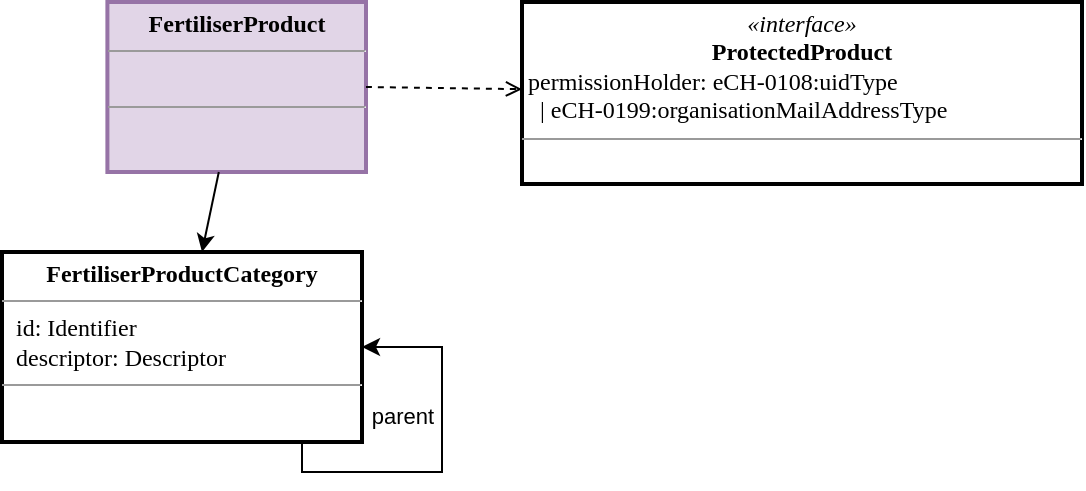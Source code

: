 <mxfile version="23.0.2" type="device">
  <diagram name="Page-1" id="dgtxuerMMSXF1kjH5jog">
    <mxGraphModel dx="1687" dy="979" grid="1" gridSize="10" guides="1" tooltips="1" connect="1" arrows="1" fold="1" page="1" pageScale="1" pageWidth="850" pageHeight="1100" math="0" shadow="0">
      <root>
        <mxCell id="0" />
        <mxCell id="1" parent="0" />
        <mxCell id="daYEHY68pMqqiSnO8TaO-17" value="&lt;p style=&quot;margin:0px;margin-top:4px;text-align:center;&quot;&gt;&lt;b&gt;FertiliserProduct&lt;/b&gt;&lt;/p&gt;&lt;hr size=&quot;1&quot;&gt;&lt;p style=&quot;margin:0px;margin-left:4px;&quot;&gt;&amp;nbsp;&lt;br&gt;&lt;/p&gt;&lt;hr size=&quot;1&quot;&gt;&lt;p style=&quot;margin:0px;margin-left:4px;&quot;&gt;&lt;br&gt;&lt;/p&gt;" style="verticalAlign=top;align=left;overflow=fill;fontSize=12;fontFamily=Verdana;html=1;sketch=0;strokeWidth=2;fillColor=#e1d5e7;strokeColor=#9673a6;" vertex="1" parent="1">
          <mxGeometry x="-517.3" y="190" width="129.3" height="85" as="geometry" />
        </mxCell>
        <mxCell id="daYEHY68pMqqiSnO8TaO-19" value="&lt;p style=&quot;margin:0px;margin-top:4px;text-align:center;&quot;&gt;&lt;i&gt;«interface»&lt;/i&gt;&lt;br&gt;&lt;b&gt;ProtectedProduct&lt;/b&gt;&lt;/p&gt;&amp;nbsp;permissionHolder: eCH-0108:uidType&lt;br&gt;&amp;nbsp; &amp;nbsp;| eCH-0199:organisationMailAddressType&lt;hr size=&quot;1&quot;&gt;&lt;p style=&quot;margin:0px;margin-left:4px;&quot;&gt;&amp;nbsp;&lt;br&gt;&lt;/p&gt;&lt;hr size=&quot;1&quot;&gt;&lt;p style=&quot;margin:0px;margin-left:4px;&quot;&gt;&lt;br&gt;&lt;/p&gt;" style="verticalAlign=top;align=left;overflow=fill;fontSize=12;fontFamily=Verdana;html=1;sketch=0;strokeWidth=2;" vertex="1" parent="1">
          <mxGeometry x="-310" y="190" width="280" height="91" as="geometry" />
        </mxCell>
        <mxCell id="daYEHY68pMqqiSnO8TaO-20" value="" style="endArrow=open;html=1;sketch=0;fontFamily=Verdana;curved=1;endFill=0;dashed=1;exitX=1;exitY=0.5;exitDx=0;exitDy=0;" edge="1" parent="1" source="daYEHY68pMqqiSnO8TaO-17" target="daYEHY68pMqqiSnO8TaO-19">
          <mxGeometry width="50" height="50" relative="1" as="geometry">
            <mxPoint x="-242.18" y="356.334" as="sourcePoint" />
            <mxPoint x="-109.3" y="346" as="targetPoint" />
          </mxGeometry>
        </mxCell>
        <mxCell id="daYEHY68pMqqiSnO8TaO-22" value="" style="endArrow=classic;html=1;sketch=0;fontFamily=Verdana;curved=1;" edge="1" parent="1" source="daYEHY68pMqqiSnO8TaO-17" target="daYEHY68pMqqiSnO8TaO-26">
          <mxGeometry width="50" height="50" relative="1" as="geometry">
            <mxPoint x="-612.981" y="453.785" as="sourcePoint" />
            <mxPoint x="-449.053" y="345.31" as="targetPoint" />
          </mxGeometry>
        </mxCell>
        <mxCell id="daYEHY68pMqqiSnO8TaO-23" value="" style="group" vertex="1" connectable="0" parent="1">
          <mxGeometry x="-570" y="315" width="230" height="110" as="geometry" />
        </mxCell>
        <mxCell id="daYEHY68pMqqiSnO8TaO-24" style="edgeStyle=orthogonalEdgeStyle;rounded=0;orthogonalLoop=1;jettySize=auto;html=1;entryX=1;entryY=0.5;entryDx=0;entryDy=0;" edge="1" parent="daYEHY68pMqqiSnO8TaO-23" source="daYEHY68pMqqiSnO8TaO-26" target="daYEHY68pMqqiSnO8TaO-26">
          <mxGeometry relative="1" as="geometry">
            <mxPoint x="190" y="48" as="targetPoint" />
            <Array as="points">
              <mxPoint x="150" y="110" />
              <mxPoint x="220" y="110" />
              <mxPoint x="220" y="48" />
            </Array>
          </mxGeometry>
        </mxCell>
        <mxCell id="daYEHY68pMqqiSnO8TaO-25" value="parent" style="edgeLabel;html=1;align=center;verticalAlign=middle;resizable=0;points=[];" vertex="1" connectable="0" parent="daYEHY68pMqqiSnO8TaO-24">
          <mxGeometry x="0.059" y="1" relative="1" as="geometry">
            <mxPoint x="-19" y="-14" as="offset" />
          </mxGeometry>
        </mxCell>
        <mxCell id="daYEHY68pMqqiSnO8TaO-26" value="&lt;p style=&quot;margin:0px;margin-top:4px;text-align:center;&quot;&gt;&lt;b style=&quot;background-color: initial;&quot;&gt;FertiliserProductCategory&lt;/b&gt;&lt;br&gt;&lt;/p&gt;&lt;hr size=&quot;1&quot;&gt;&lt;p style=&quot;margin:0px;margin-left:4px;&quot;&gt;&amp;nbsp;id: Identifier&lt;br&gt;&lt;/p&gt;&lt;p style=&quot;margin:0px;margin-left:4px;&quot;&gt;&amp;nbsp;descriptor: Descriptor&lt;/p&gt;&lt;hr size=&quot;1&quot;&gt;&lt;p style=&quot;margin:0px;margin-left:4px;&quot;&gt;&lt;br&gt;&lt;/p&gt;" style="verticalAlign=top;align=left;overflow=fill;fontSize=12;fontFamily=Verdana;html=1;sketch=0;strokeWidth=2;" vertex="1" parent="daYEHY68pMqqiSnO8TaO-23">
          <mxGeometry width="180" height="95" as="geometry" />
        </mxCell>
      </root>
    </mxGraphModel>
  </diagram>
</mxfile>
